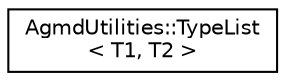 digraph "Graphical Class Hierarchy"
{
  edge [fontname="Helvetica",fontsize="10",labelfontname="Helvetica",labelfontsize="10"];
  node [fontname="Helvetica",fontsize="10",shape=record];
  rankdir="LR";
  Node1 [label="AgmdUtilities::TypeList\l\< T1, T2 \>",height=0.2,width=0.4,color="black", fillcolor="white", style="filled",URL="$struct_agmd_utilities_1_1_type_list.html"];
}
